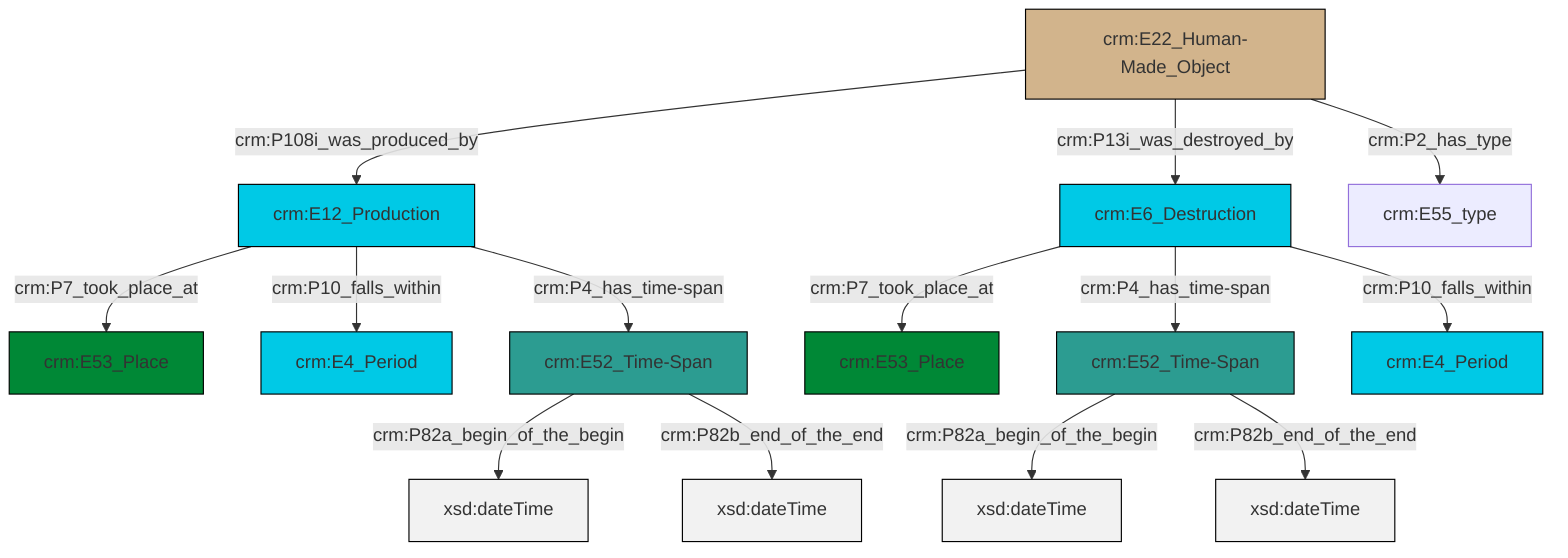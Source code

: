 graph TD
classDef Literal fill:#f2f2f2,stroke:#000000;
classDef CRM_Entity fill:#FFFFFF,stroke:#000000;
classDef Temporal_Entity fill:#00C9E6, stroke:#000000;
classDef Type fill:#E18312, stroke:#000000;
classDef Time-Span fill:#2C9C91, stroke:#000000;
classDef Appellation fill:#FFEB7F, stroke:#000000;
classDef Place fill:#008836, stroke:#000000;
classDef Persistent_Item fill:#B266B2, stroke:#000000;
classDef Conceptual_Object fill:#FFD700, stroke:#000000;
classDef Physical_Thing fill:#D2B48C, stroke:#000000;
classDef Actor fill:#f58aad, stroke:#000000;
classDef PC_Classes fill:#4ce600, stroke:#000000;
classDef Multi fill:#cccccc,stroke:#000000;

0["crm:E6_Destruction"]:::Temporal_Entity -->|crm:P7_took_place_at| 1["crm:E53_Place"]:::Place
7["crm:E22_Human-Made_Object"]:::Physical_Thing -->|crm:P108i_was_produced_by| 8["crm:E12_Production"]:::Temporal_Entity
12["crm:E52_Time-Span"]:::Time-Span -->|crm:P82a_begin_of_the_begin| 14[xsd:dateTime]:::Literal
2["crm:E52_Time-Span"]:::Time-Span -->|crm:P82a_begin_of_the_begin| 15[xsd:dateTime]:::Literal
8["crm:E12_Production"]:::Temporal_Entity -->|crm:P7_took_place_at| 10["crm:E53_Place"]:::Place
8["crm:E12_Production"]:::Temporal_Entity -->|crm:P10_falls_within| 16["crm:E4_Period"]:::Temporal_Entity
12["crm:E52_Time-Span"]:::Time-Span -->|crm:P82b_end_of_the_end| 17[xsd:dateTime]:::Literal
0["crm:E6_Destruction"]:::Temporal_Entity -->|crm:P4_has_time-span| 2["crm:E52_Time-Span"]:::Time-Span
7["crm:E22_Human-Made_Object"]:::Physical_Thing -->|crm:P13i_was_destroyed_by| 0["crm:E6_Destruction"]:::Temporal_Entity
7["crm:E22_Human-Made_Object"]:::Physical_Thing -->|crm:P2_has_type| 5["crm:E55_type"]:::Default
2["crm:E52_Time-Span"]:::Time-Span -->|crm:P82b_end_of_the_end| 22[xsd:dateTime]:::Literal
0["crm:E6_Destruction"]:::Temporal_Entity -->|crm:P10_falls_within| 18["crm:E4_Period"]:::Temporal_Entity
8["crm:E12_Production"]:::Temporal_Entity -->|crm:P4_has_time-span| 12["crm:E52_Time-Span"]:::Time-Span